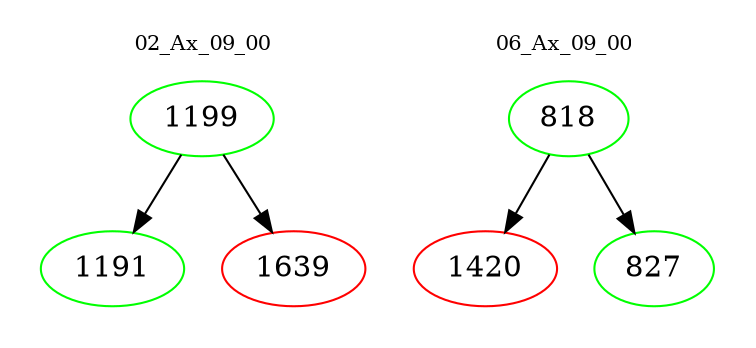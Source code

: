 digraph{
subgraph cluster_0 {
color = white
label = "02_Ax_09_00";
fontsize=10;
T0_1199 [label="1199", color="green"]
T0_1199 -> T0_1191 [color="black"]
T0_1191 [label="1191", color="green"]
T0_1199 -> T0_1639 [color="black"]
T0_1639 [label="1639", color="red"]
}
subgraph cluster_1 {
color = white
label = "06_Ax_09_00";
fontsize=10;
T1_818 [label="818", color="green"]
T1_818 -> T1_1420 [color="black"]
T1_1420 [label="1420", color="red"]
T1_818 -> T1_827 [color="black"]
T1_827 [label="827", color="green"]
}
}

